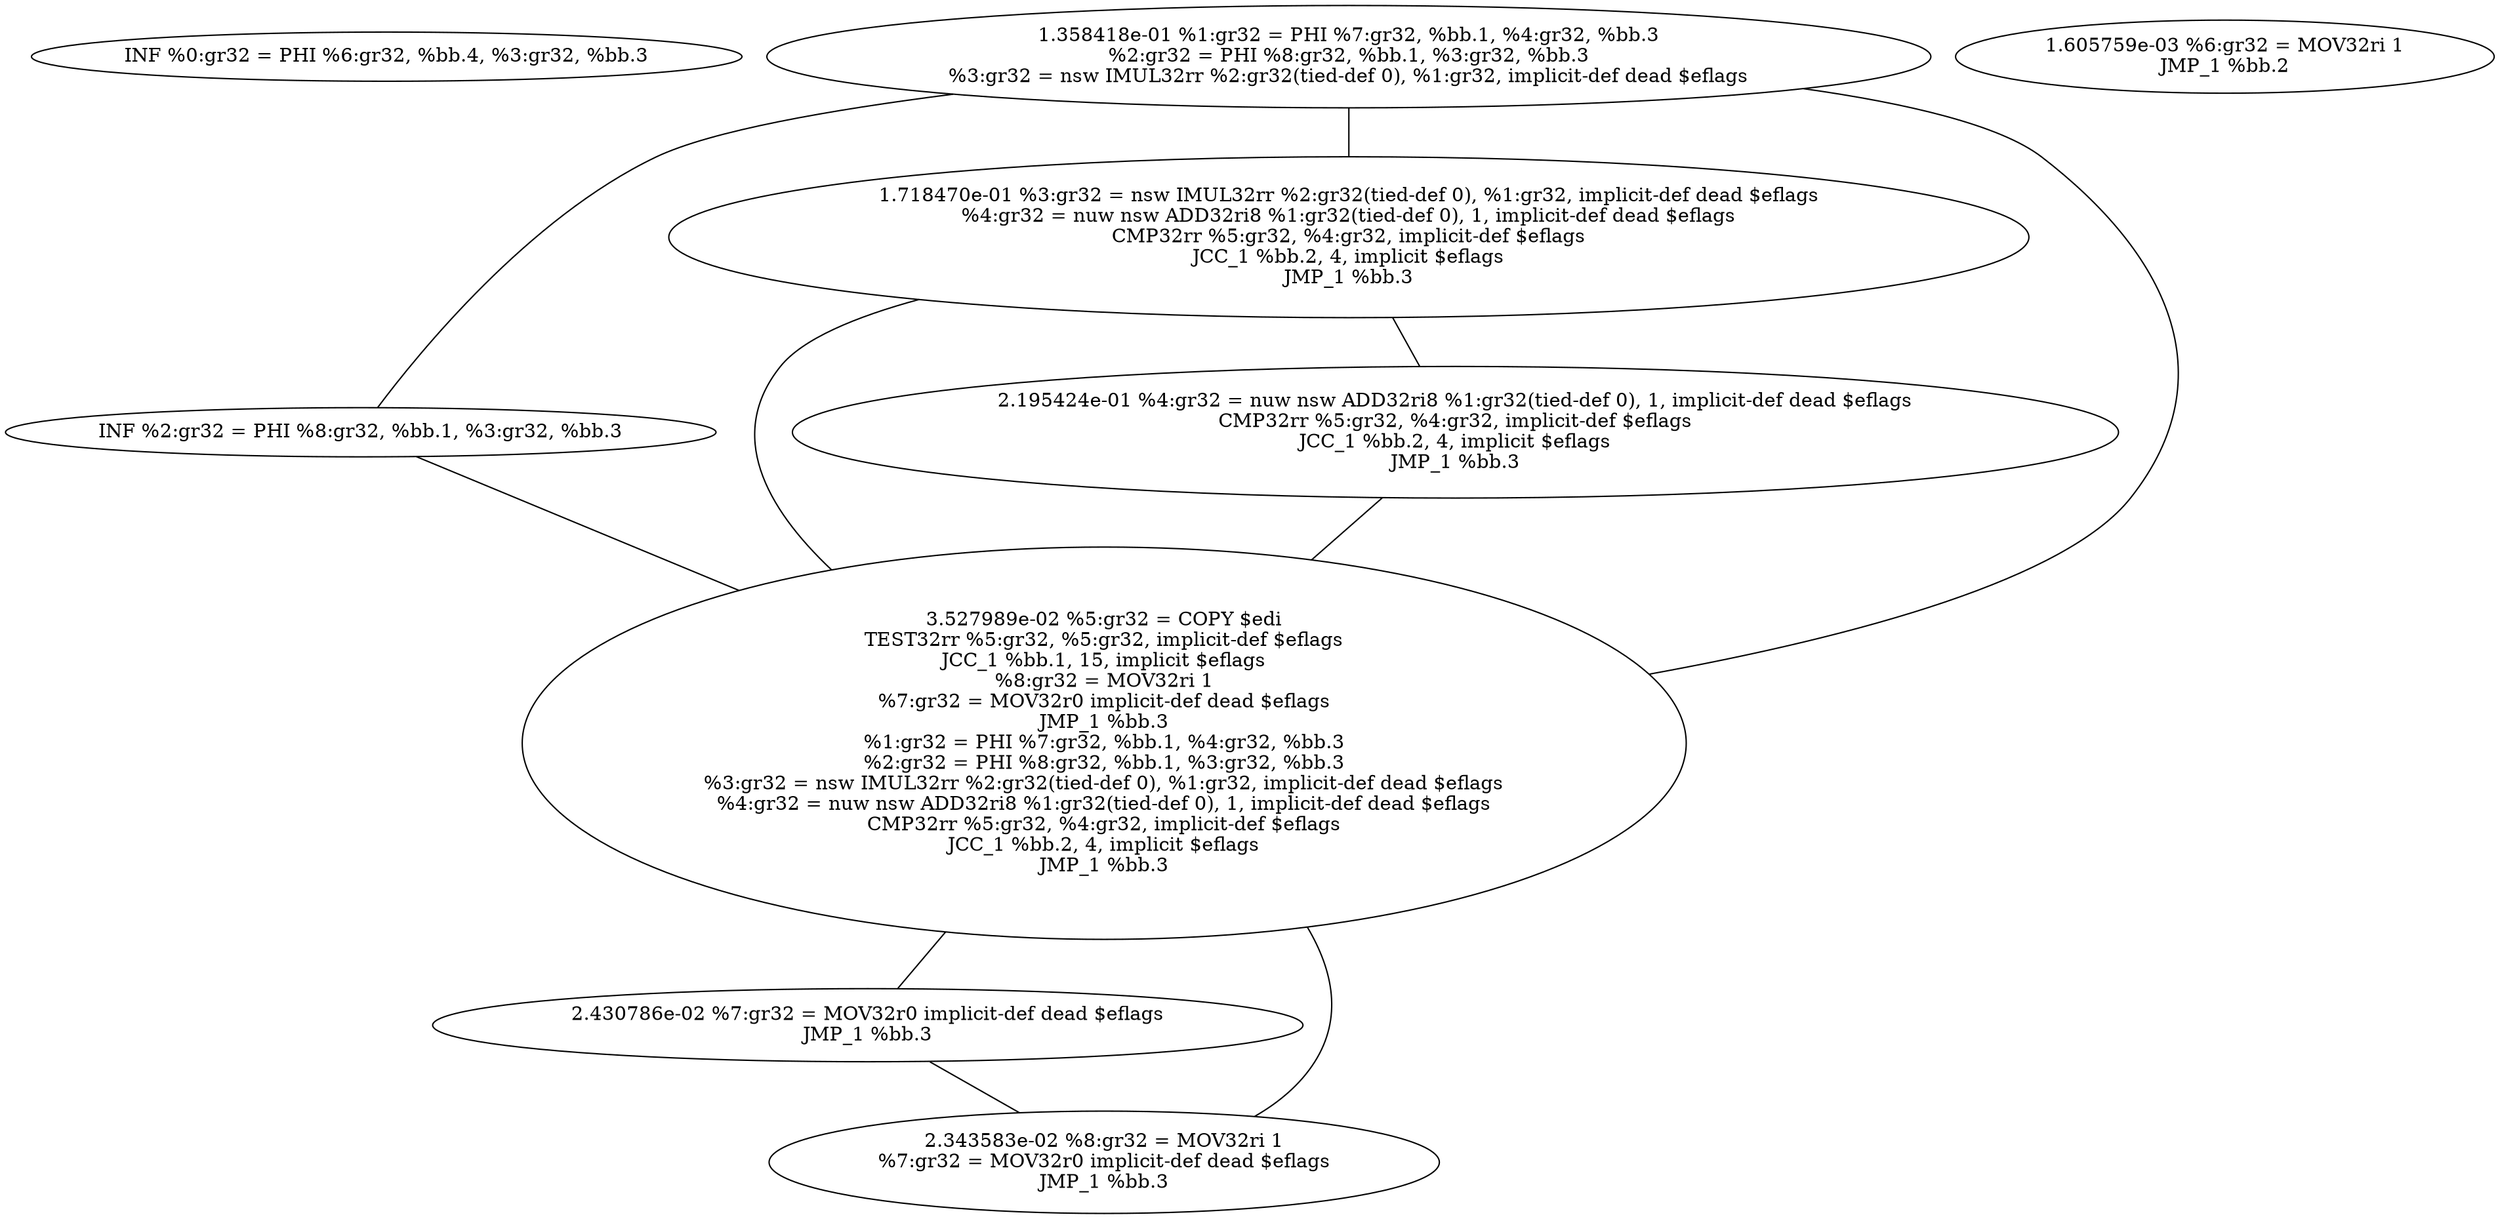 graph G {
Function="_Z9factoriali";
Registers=164;
0 [label="INF %0:gr32 = PHI %6:gr32, %bb.4, %3:gr32, %bb.3
"];
1 [label="1.358418e-01 %1:gr32 = PHI %7:gr32, %bb.1, %4:gr32, %bb.3
%2:gr32 = PHI %8:gr32, %bb.1, %3:gr32, %bb.3
%3:gr32 = nsw IMUL32rr %2:gr32(tied-def 0), %1:gr32, implicit-def dead $eflags
"];
1 -- 2;
1 -- 3;
1 -- 5;
2 [label="INF %2:gr32 = PHI %8:gr32, %bb.1, %3:gr32, %bb.3
"];
2 -- 5;
3 [label="1.718470e-01 %3:gr32 = nsw IMUL32rr %2:gr32(tied-def 0), %1:gr32, implicit-def dead $eflags
%4:gr32 = nuw nsw ADD32ri8 %1:gr32(tied-def 0), 1, implicit-def dead $eflags
CMP32rr %5:gr32, %4:gr32, implicit-def $eflags
JCC_1 %bb.2, 4, implicit $eflags
JMP_1 %bb.3
"];
3 -- 4;
3 -- 5;
4 [label="2.195424e-01 %4:gr32 = nuw nsw ADD32ri8 %1:gr32(tied-def 0), 1, implicit-def dead $eflags
CMP32rr %5:gr32, %4:gr32, implicit-def $eflags
JCC_1 %bb.2, 4, implicit $eflags
JMP_1 %bb.3
"];
4 -- 5;
5 [label="3.527989e-02 %5:gr32 = COPY $edi
TEST32rr %5:gr32, %5:gr32, implicit-def $eflags
JCC_1 %bb.1, 15, implicit $eflags
%8:gr32 = MOV32ri 1
%7:gr32 = MOV32r0 implicit-def dead $eflags
JMP_1 %bb.3
%1:gr32 = PHI %7:gr32, %bb.1, %4:gr32, %bb.3
%2:gr32 = PHI %8:gr32, %bb.1, %3:gr32, %bb.3
%3:gr32 = nsw IMUL32rr %2:gr32(tied-def 0), %1:gr32, implicit-def dead $eflags
%4:gr32 = nuw nsw ADD32ri8 %1:gr32(tied-def 0), 1, implicit-def dead $eflags
CMP32rr %5:gr32, %4:gr32, implicit-def $eflags
JCC_1 %bb.2, 4, implicit $eflags
JMP_1 %bb.3
"];
5 -- 7;
5 -- 8;
6 [label="1.605759e-03 %6:gr32 = MOV32ri 1
JMP_1 %bb.2
"];
7 [label="2.430786e-02 %7:gr32 = MOV32r0 implicit-def dead $eflags
JMP_1 %bb.3
"];
7 -- 8;
8 [label="2.343583e-02 %8:gr32 = MOV32ri 1
%7:gr32 = MOV32r0 implicit-def dead $eflags
JMP_1 %bb.3
"];
}